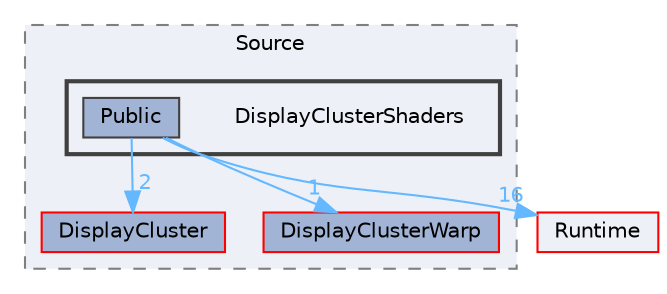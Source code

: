 digraph "DisplayClusterShaders"
{
 // INTERACTIVE_SVG=YES
 // LATEX_PDF_SIZE
  bgcolor="transparent";
  edge [fontname=Helvetica,fontsize=10,labelfontname=Helvetica,labelfontsize=10];
  node [fontname=Helvetica,fontsize=10,shape=box,height=0.2,width=0.4];
  compound=true
  subgraph clusterdir_acbfb3df7bc9decc780320b5cf3ee935 {
    graph [ bgcolor="#edf0f7", pencolor="grey50", label="Source", fontname=Helvetica,fontsize=10 style="filled,dashed", URL="dir_acbfb3df7bc9decc780320b5cf3ee935.html",tooltip=""]
  dir_d83c855bf8b66896400089d2317d0824 [label="DisplayCluster", fillcolor="#a2b4d6", color="red", style="filled", URL="dir_d83c855bf8b66896400089d2317d0824.html",tooltip=""];
  dir_52b965c3c783bb902f13f2edd38d51f0 [label="DisplayClusterWarp", fillcolor="#a2b4d6", color="red", style="filled", URL="dir_52b965c3c783bb902f13f2edd38d51f0.html",tooltip=""];
  subgraph clusterdir_581e12d42aa2b5fed96348dbd9155d5d {
    graph [ bgcolor="#edf0f7", pencolor="grey25", label="", fontname=Helvetica,fontsize=10 style="filled,bold", URL="dir_581e12d42aa2b5fed96348dbd9155d5d.html",tooltip=""]
    dir_581e12d42aa2b5fed96348dbd9155d5d [shape=plaintext, label="DisplayClusterShaders"];
  dir_be0118a79862c4ac7fc9779a947b318a [label="Public", fillcolor="#a2b4d6", color="grey25", style="filled", URL="dir_be0118a79862c4ac7fc9779a947b318a.html",tooltip=""];
  }
  }
  dir_7536b172fbd480bfd146a1b1acd6856b [label="Runtime", fillcolor="#edf0f7", color="red", style="filled", URL="dir_7536b172fbd480bfd146a1b1acd6856b.html",tooltip=""];
  dir_be0118a79862c4ac7fc9779a947b318a->dir_7536b172fbd480bfd146a1b1acd6856b [headlabel="16", labeldistance=1.5 headhref="dir_000897_000984.html" href="dir_000897_000984.html" color="steelblue1" fontcolor="steelblue1"];
  dir_be0118a79862c4ac7fc9779a947b318a->dir_d83c855bf8b66896400089d2317d0824 [headlabel="2", labeldistance=1.5 headhref="dir_000897_000316.html" href="dir_000897_000316.html" color="steelblue1" fontcolor="steelblue1"];
  dir_be0118a79862c4ac7fc9779a947b318a->dir_52b965c3c783bb902f13f2edd38d51f0 [headlabel="1", labeldistance=1.5 headhref="dir_000897_000336.html" href="dir_000897_000336.html" color="steelblue1" fontcolor="steelblue1"];
}
